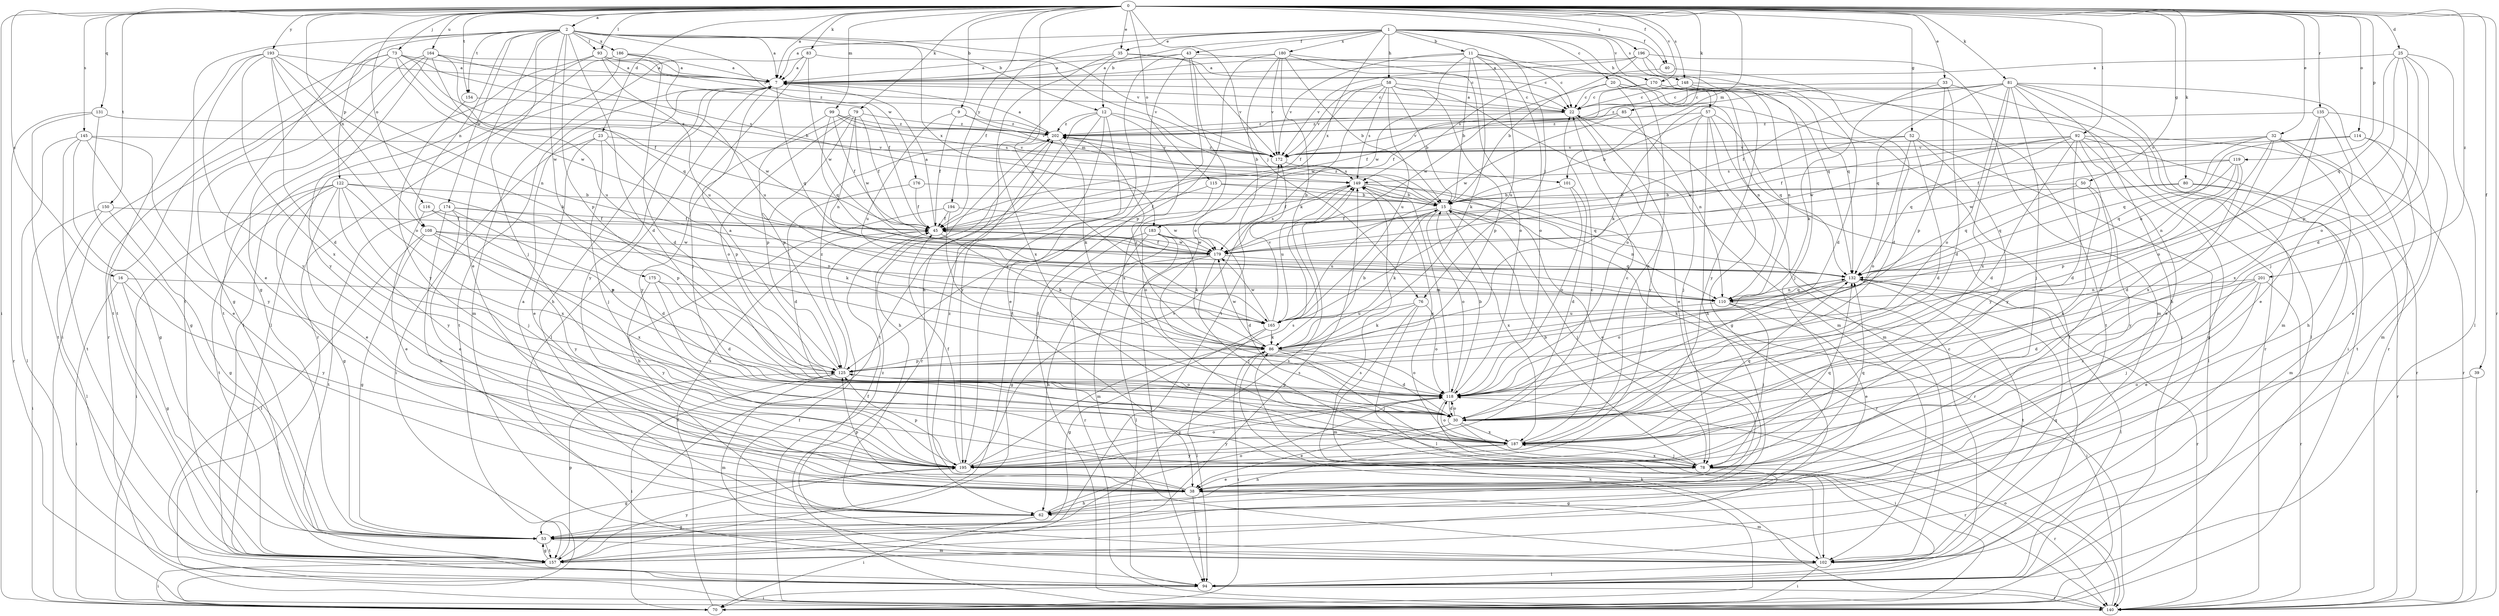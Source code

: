strict digraph  {
0;
1;
2;
7;
9;
11;
12;
15;
16;
20;
22;
23;
25;
30;
32;
33;
35;
38;
39;
40;
43;
45;
50;
52;
53;
57;
58;
62;
70;
73;
76;
78;
79;
80;
81;
83;
85;
86;
92;
93;
94;
99;
101;
102;
108;
110;
114;
115;
116;
118;
119;
122;
125;
131;
132;
135;
140;
145;
148;
149;
150;
154;
157;
164;
165;
170;
172;
174;
175;
176;
179;
180;
183;
186;
187;
193;
194;
195;
196;
201;
202;
0 -> 2  [label=a];
0 -> 7  [label=a];
0 -> 9  [label=b];
0 -> 16  [label=c];
0 -> 23  [label=d];
0 -> 25  [label=d];
0 -> 32  [label=e];
0 -> 33  [label=e];
0 -> 35  [label=e];
0 -> 39  [label=f];
0 -> 40  [label=f];
0 -> 50  [label=g];
0 -> 52  [label=g];
0 -> 70  [label=i];
0 -> 73  [label=j];
0 -> 76  [label=j];
0 -> 79  [label=k];
0 -> 80  [label=k];
0 -> 81  [label=k];
0 -> 83  [label=k];
0 -> 85  [label=k];
0 -> 92  [label=l];
0 -> 93  [label=l];
0 -> 99  [label=m];
0 -> 101  [label=m];
0 -> 108  [label=n];
0 -> 114  [label=o];
0 -> 115  [label=o];
0 -> 116  [label=o];
0 -> 119  [label=p];
0 -> 131  [label=q];
0 -> 135  [label=r];
0 -> 140  [label=r];
0 -> 145  [label=s];
0 -> 148  [label=s];
0 -> 150  [label=t];
0 -> 154  [label=t];
0 -> 164  [label=u];
0 -> 165  [label=u];
0 -> 170  [label=v];
0 -> 193  [label=y];
0 -> 194  [label=y];
0 -> 196  [label=z];
0 -> 201  [label=z];
1 -> 7  [label=a];
1 -> 11  [label=b];
1 -> 12  [label=b];
1 -> 20  [label=c];
1 -> 35  [label=e];
1 -> 40  [label=f];
1 -> 43  [label=f];
1 -> 45  [label=f];
1 -> 57  [label=h];
1 -> 58  [label=h];
1 -> 76  [label=j];
1 -> 148  [label=s];
1 -> 170  [label=v];
1 -> 180  [label=x];
1 -> 183  [label=x];
2 -> 7  [label=a];
2 -> 12  [label=b];
2 -> 30  [label=d];
2 -> 38  [label=e];
2 -> 53  [label=g];
2 -> 78  [label=j];
2 -> 93  [label=l];
2 -> 108  [label=n];
2 -> 122  [label=p];
2 -> 125  [label=p];
2 -> 154  [label=t];
2 -> 157  [label=t];
2 -> 172  [label=v];
2 -> 174  [label=w];
2 -> 175  [label=w];
2 -> 176  [label=w];
2 -> 183  [label=x];
2 -> 186  [label=x];
7 -> 22  [label=c];
7 -> 62  [label=h];
7 -> 94  [label=l];
7 -> 132  [label=q];
7 -> 157  [label=t];
7 -> 195  [label=y];
9 -> 45  [label=f];
9 -> 101  [label=m];
9 -> 165  [label=u];
9 -> 202  [label=z];
11 -> 7  [label=a];
11 -> 15  [label=b];
11 -> 22  [label=c];
11 -> 70  [label=i];
11 -> 86  [label=k];
11 -> 118  [label=o];
11 -> 165  [label=u];
11 -> 172  [label=v];
11 -> 179  [label=w];
12 -> 15  [label=b];
12 -> 38  [label=e];
12 -> 140  [label=r];
12 -> 157  [label=t];
12 -> 187  [label=x];
12 -> 195  [label=y];
12 -> 202  [label=z];
15 -> 45  [label=f];
15 -> 78  [label=j];
15 -> 86  [label=k];
15 -> 110  [label=n];
15 -> 118  [label=o];
15 -> 140  [label=r];
15 -> 165  [label=u];
15 -> 187  [label=x];
15 -> 202  [label=z];
16 -> 53  [label=g];
16 -> 70  [label=i];
16 -> 110  [label=n];
16 -> 195  [label=y];
20 -> 22  [label=c];
20 -> 94  [label=l];
20 -> 110  [label=n];
20 -> 118  [label=o];
20 -> 179  [label=w];
20 -> 187  [label=x];
22 -> 7  [label=a];
22 -> 38  [label=e];
22 -> 195  [label=y];
22 -> 202  [label=z];
23 -> 38  [label=e];
23 -> 70  [label=i];
23 -> 78  [label=j];
23 -> 125  [label=p];
23 -> 172  [label=v];
25 -> 7  [label=a];
25 -> 30  [label=d];
25 -> 78  [label=j];
25 -> 94  [label=l];
25 -> 118  [label=o];
25 -> 125  [label=p];
25 -> 132  [label=q];
30 -> 38  [label=e];
30 -> 118  [label=o];
30 -> 140  [label=r];
30 -> 187  [label=x];
30 -> 195  [label=y];
32 -> 30  [label=d];
32 -> 45  [label=f];
32 -> 62  [label=h];
32 -> 132  [label=q];
32 -> 140  [label=r];
32 -> 172  [label=v];
32 -> 187  [label=x];
33 -> 22  [label=c];
33 -> 30  [label=d];
33 -> 86  [label=k];
33 -> 94  [label=l];
33 -> 125  [label=p];
35 -> 7  [label=a];
35 -> 22  [label=c];
35 -> 62  [label=h];
35 -> 172  [label=v];
35 -> 187  [label=x];
38 -> 62  [label=h];
38 -> 94  [label=l];
38 -> 102  [label=m];
38 -> 125  [label=p];
38 -> 202  [label=z];
39 -> 118  [label=o];
39 -> 140  [label=r];
40 -> 30  [label=d];
40 -> 149  [label=s];
43 -> 7  [label=a];
43 -> 118  [label=o];
43 -> 132  [label=q];
43 -> 140  [label=r];
43 -> 157  [label=t];
43 -> 195  [label=y];
45 -> 7  [label=a];
45 -> 86  [label=k];
45 -> 179  [label=w];
50 -> 15  [label=b];
50 -> 132  [label=q];
50 -> 187  [label=x];
50 -> 195  [label=y];
52 -> 30  [label=d];
52 -> 94  [label=l];
52 -> 118  [label=o];
52 -> 172  [label=v];
52 -> 179  [label=w];
52 -> 195  [label=y];
53 -> 102  [label=m];
53 -> 149  [label=s];
53 -> 157  [label=t];
57 -> 15  [label=b];
57 -> 53  [label=g];
57 -> 62  [label=h];
57 -> 78  [label=j];
57 -> 102  [label=m];
57 -> 132  [label=q];
57 -> 202  [label=z];
58 -> 15  [label=b];
58 -> 22  [label=c];
58 -> 45  [label=f];
58 -> 102  [label=m];
58 -> 125  [label=p];
58 -> 149  [label=s];
58 -> 165  [label=u];
58 -> 172  [label=v];
58 -> 179  [label=w];
62 -> 7  [label=a];
62 -> 53  [label=g];
62 -> 70  [label=i];
62 -> 118  [label=o];
70 -> 45  [label=f];
70 -> 86  [label=k];
73 -> 7  [label=a];
73 -> 15  [label=b];
73 -> 45  [label=f];
73 -> 70  [label=i];
73 -> 140  [label=r];
73 -> 157  [label=t];
73 -> 179  [label=w];
73 -> 202  [label=z];
76 -> 86  [label=k];
76 -> 94  [label=l];
76 -> 102  [label=m];
76 -> 118  [label=o];
76 -> 165  [label=u];
78 -> 15  [label=b];
78 -> 38  [label=e];
78 -> 53  [label=g];
78 -> 132  [label=q];
78 -> 140  [label=r];
78 -> 187  [label=x];
79 -> 45  [label=f];
79 -> 110  [label=n];
79 -> 118  [label=o];
79 -> 125  [label=p];
79 -> 179  [label=w];
79 -> 195  [label=y];
79 -> 202  [label=z];
80 -> 15  [label=b];
80 -> 102  [label=m];
80 -> 132  [label=q];
80 -> 140  [label=r];
81 -> 22  [label=c];
81 -> 38  [label=e];
81 -> 45  [label=f];
81 -> 62  [label=h];
81 -> 70  [label=i];
81 -> 78  [label=j];
81 -> 102  [label=m];
81 -> 118  [label=o];
81 -> 132  [label=q];
81 -> 140  [label=r];
81 -> 187  [label=x];
81 -> 202  [label=z];
83 -> 7  [label=a];
83 -> 78  [label=j];
83 -> 102  [label=m];
83 -> 172  [label=v];
83 -> 179  [label=w];
85 -> 110  [label=n];
85 -> 172  [label=v];
85 -> 179  [label=w];
85 -> 202  [label=z];
86 -> 15  [label=b];
86 -> 30  [label=d];
86 -> 70  [label=i];
86 -> 78  [label=j];
86 -> 118  [label=o];
86 -> 125  [label=p];
86 -> 179  [label=w];
86 -> 202  [label=z];
92 -> 30  [label=d];
92 -> 38  [label=e];
92 -> 45  [label=f];
92 -> 53  [label=g];
92 -> 70  [label=i];
92 -> 132  [label=q];
92 -> 140  [label=r];
92 -> 172  [label=v];
92 -> 179  [label=w];
92 -> 195  [label=y];
93 -> 7  [label=a];
93 -> 22  [label=c];
93 -> 45  [label=f];
93 -> 94  [label=l];
93 -> 157  [label=t];
93 -> 165  [label=u];
94 -> 22  [label=c];
94 -> 70  [label=i];
94 -> 140  [label=r];
99 -> 45  [label=f];
99 -> 125  [label=p];
99 -> 132  [label=q];
99 -> 149  [label=s];
99 -> 172  [label=v];
99 -> 202  [label=z];
101 -> 15  [label=b];
101 -> 30  [label=d];
101 -> 118  [label=o];
102 -> 45  [label=f];
102 -> 70  [label=i];
102 -> 94  [label=l];
102 -> 132  [label=q];
102 -> 149  [label=s];
108 -> 53  [label=g];
108 -> 94  [label=l];
108 -> 110  [label=n];
108 -> 179  [label=w];
108 -> 187  [label=x];
108 -> 195  [label=y];
110 -> 38  [label=e];
110 -> 70  [label=i];
110 -> 78  [label=j];
110 -> 132  [label=q];
110 -> 165  [label=u];
114 -> 38  [label=e];
114 -> 110  [label=n];
114 -> 157  [label=t];
114 -> 172  [label=v];
115 -> 15  [label=b];
115 -> 45  [label=f];
115 -> 118  [label=o];
115 -> 132  [label=q];
116 -> 38  [label=e];
116 -> 45  [label=f];
116 -> 125  [label=p];
118 -> 15  [label=b];
118 -> 30  [label=d];
118 -> 70  [label=i];
118 -> 125  [label=p];
118 -> 149  [label=s];
118 -> 195  [label=y];
119 -> 30  [label=d];
119 -> 110  [label=n];
119 -> 125  [label=p];
119 -> 132  [label=q];
119 -> 149  [label=s];
119 -> 179  [label=w];
122 -> 15  [label=b];
122 -> 38  [label=e];
122 -> 53  [label=g];
122 -> 70  [label=i];
122 -> 78  [label=j];
122 -> 125  [label=p];
122 -> 157  [label=t];
122 -> 187  [label=x];
122 -> 195  [label=y];
125 -> 7  [label=a];
125 -> 70  [label=i];
125 -> 102  [label=m];
125 -> 118  [label=o];
125 -> 202  [label=z];
131 -> 53  [label=g];
131 -> 140  [label=r];
131 -> 157  [label=t];
131 -> 202  [label=z];
132 -> 86  [label=k];
132 -> 94  [label=l];
132 -> 110  [label=n];
132 -> 118  [label=o];
132 -> 140  [label=r];
132 -> 157  [label=t];
135 -> 38  [label=e];
135 -> 102  [label=m];
135 -> 118  [label=o];
135 -> 187  [label=x];
135 -> 202  [label=z];
140 -> 45  [label=f];
140 -> 86  [label=k];
140 -> 118  [label=o];
140 -> 202  [label=z];
145 -> 38  [label=e];
145 -> 53  [label=g];
145 -> 94  [label=l];
145 -> 157  [label=t];
145 -> 172  [label=v];
145 -> 195  [label=y];
148 -> 22  [label=c];
148 -> 45  [label=f];
148 -> 78  [label=j];
148 -> 110  [label=n];
148 -> 157  [label=t];
149 -> 15  [label=b];
149 -> 38  [label=e];
149 -> 45  [label=f];
149 -> 140  [label=r];
149 -> 165  [label=u];
149 -> 187  [label=x];
150 -> 45  [label=f];
150 -> 53  [label=g];
150 -> 70  [label=i];
150 -> 94  [label=l];
154 -> 179  [label=w];
154 -> 195  [label=y];
157 -> 53  [label=g];
157 -> 70  [label=i];
157 -> 125  [label=p];
157 -> 149  [label=s];
157 -> 195  [label=y];
164 -> 7  [label=a];
164 -> 38  [label=e];
164 -> 53  [label=g];
164 -> 132  [label=q];
164 -> 149  [label=s];
164 -> 165  [label=u];
164 -> 195  [label=y];
165 -> 53  [label=g];
165 -> 86  [label=k];
165 -> 94  [label=l];
165 -> 172  [label=v];
165 -> 179  [label=w];
170 -> 22  [label=c];
170 -> 45  [label=f];
170 -> 86  [label=k];
170 -> 140  [label=r];
170 -> 195  [label=y];
172 -> 149  [label=s];
172 -> 202  [label=z];
174 -> 30  [label=d];
174 -> 38  [label=e];
174 -> 45  [label=f];
174 -> 62  [label=h];
174 -> 86  [label=k];
174 -> 157  [label=t];
175 -> 30  [label=d];
175 -> 110  [label=n];
175 -> 187  [label=x];
175 -> 195  [label=y];
176 -> 15  [label=b];
176 -> 30  [label=d];
176 -> 45  [label=f];
179 -> 45  [label=f];
179 -> 62  [label=h];
179 -> 78  [label=j];
179 -> 94  [label=l];
179 -> 132  [label=q];
179 -> 149  [label=s];
180 -> 7  [label=a];
180 -> 15  [label=b];
180 -> 22  [label=c];
180 -> 86  [label=k];
180 -> 118  [label=o];
180 -> 125  [label=p];
180 -> 157  [label=t];
180 -> 172  [label=v];
183 -> 30  [label=d];
183 -> 53  [label=g];
183 -> 86  [label=k];
183 -> 94  [label=l];
183 -> 102  [label=m];
183 -> 140  [label=r];
183 -> 179  [label=w];
186 -> 7  [label=a];
186 -> 30  [label=d];
186 -> 94  [label=l];
186 -> 140  [label=r];
186 -> 165  [label=u];
187 -> 22  [label=c];
187 -> 62  [label=h];
187 -> 78  [label=j];
187 -> 118  [label=o];
187 -> 132  [label=q];
187 -> 195  [label=y];
193 -> 7  [label=a];
193 -> 30  [label=d];
193 -> 86  [label=k];
193 -> 110  [label=n];
193 -> 118  [label=o];
193 -> 157  [label=t];
193 -> 187  [label=x];
193 -> 195  [label=y];
194 -> 30  [label=d];
194 -> 45  [label=f];
194 -> 62  [label=h];
194 -> 179  [label=w];
195 -> 22  [label=c];
195 -> 45  [label=f];
195 -> 53  [label=g];
195 -> 118  [label=o];
195 -> 125  [label=p];
195 -> 132  [label=q];
195 -> 149  [label=s];
195 -> 172  [label=v];
196 -> 7  [label=a];
196 -> 15  [label=b];
196 -> 30  [label=d];
196 -> 102  [label=m];
196 -> 132  [label=q];
196 -> 172  [label=v];
201 -> 30  [label=d];
201 -> 38  [label=e];
201 -> 78  [label=j];
201 -> 110  [label=n];
201 -> 140  [label=r];
201 -> 187  [label=x];
202 -> 7  [label=a];
202 -> 62  [label=h];
202 -> 86  [label=k];
202 -> 172  [label=v];
}
